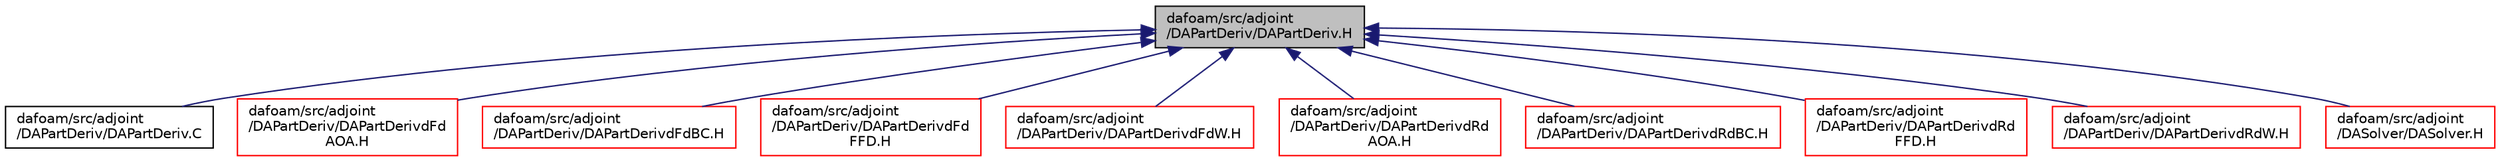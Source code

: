 digraph "dafoam/src/adjoint/DAPartDeriv/DAPartDeriv.H"
{
  bgcolor="transparent";
  edge [fontname="Helvetica",fontsize="10",labelfontname="Helvetica",labelfontsize="10"];
  node [fontname="Helvetica",fontsize="10",shape=record];
  Node36 [label="dafoam/src/adjoint\l/DAPartDeriv/DAPartDeriv.H",height=0.2,width=0.4,color="black", fillcolor="grey75", style="filled", fontcolor="black"];
  Node36 -> Node37 [dir="back",color="midnightblue",fontsize="10",style="solid",fontname="Helvetica"];
  Node37 [label="dafoam/src/adjoint\l/DAPartDeriv/DAPartDeriv.C",height=0.2,width=0.4,color="black",URL="$DAPartDeriv_8C.html"];
  Node36 -> Node38 [dir="back",color="midnightblue",fontsize="10",style="solid",fontname="Helvetica"];
  Node38 [label="dafoam/src/adjoint\l/DAPartDeriv/DAPartDerivdFd\lAOA.H",height=0.2,width=0.4,color="red",URL="$DAPartDerivdFdAOA_8H.html"];
  Node36 -> Node40 [dir="back",color="midnightblue",fontsize="10",style="solid",fontname="Helvetica"];
  Node40 [label="dafoam/src/adjoint\l/DAPartDeriv/DAPartDerivdFdBC.H",height=0.2,width=0.4,color="red",URL="$DAPartDerivdFdBC_8H.html"];
  Node36 -> Node42 [dir="back",color="midnightblue",fontsize="10",style="solid",fontname="Helvetica"];
  Node42 [label="dafoam/src/adjoint\l/DAPartDeriv/DAPartDerivdFd\lFFD.H",height=0.2,width=0.4,color="red",URL="$DAPartDerivdFdFFD_8H.html"];
  Node36 -> Node44 [dir="back",color="midnightblue",fontsize="10",style="solid",fontname="Helvetica"];
  Node44 [label="dafoam/src/adjoint\l/DAPartDeriv/DAPartDerivdFdW.H",height=0.2,width=0.4,color="red",URL="$DAPartDerivdFdW_8H.html"];
  Node36 -> Node46 [dir="back",color="midnightblue",fontsize="10",style="solid",fontname="Helvetica"];
  Node46 [label="dafoam/src/adjoint\l/DAPartDeriv/DAPartDerivdRd\lAOA.H",height=0.2,width=0.4,color="red",URL="$DAPartDerivdRdAOA_8H.html"];
  Node36 -> Node48 [dir="back",color="midnightblue",fontsize="10",style="solid",fontname="Helvetica"];
  Node48 [label="dafoam/src/adjoint\l/DAPartDeriv/DAPartDerivdRdBC.H",height=0.2,width=0.4,color="red",URL="$DAPartDerivdRdBC_8H.html"];
  Node36 -> Node50 [dir="back",color="midnightblue",fontsize="10",style="solid",fontname="Helvetica"];
  Node50 [label="dafoam/src/adjoint\l/DAPartDeriv/DAPartDerivdRd\lFFD.H",height=0.2,width=0.4,color="red",URL="$DAPartDerivdRdFFD_8H.html"];
  Node36 -> Node52 [dir="back",color="midnightblue",fontsize="10",style="solid",fontname="Helvetica"];
  Node52 [label="dafoam/src/adjoint\l/DAPartDeriv/DAPartDerivdRdW.H",height=0.2,width=0.4,color="red",URL="$DAPartDerivdRdW_8H.html"];
  Node36 -> Node54 [dir="back",color="midnightblue",fontsize="10",style="solid",fontname="Helvetica"];
  Node54 [label="dafoam/src/adjoint\l/DASolver/DASolver.H",height=0.2,width=0.4,color="red",URL="$DASolver_8H.html"];
}
